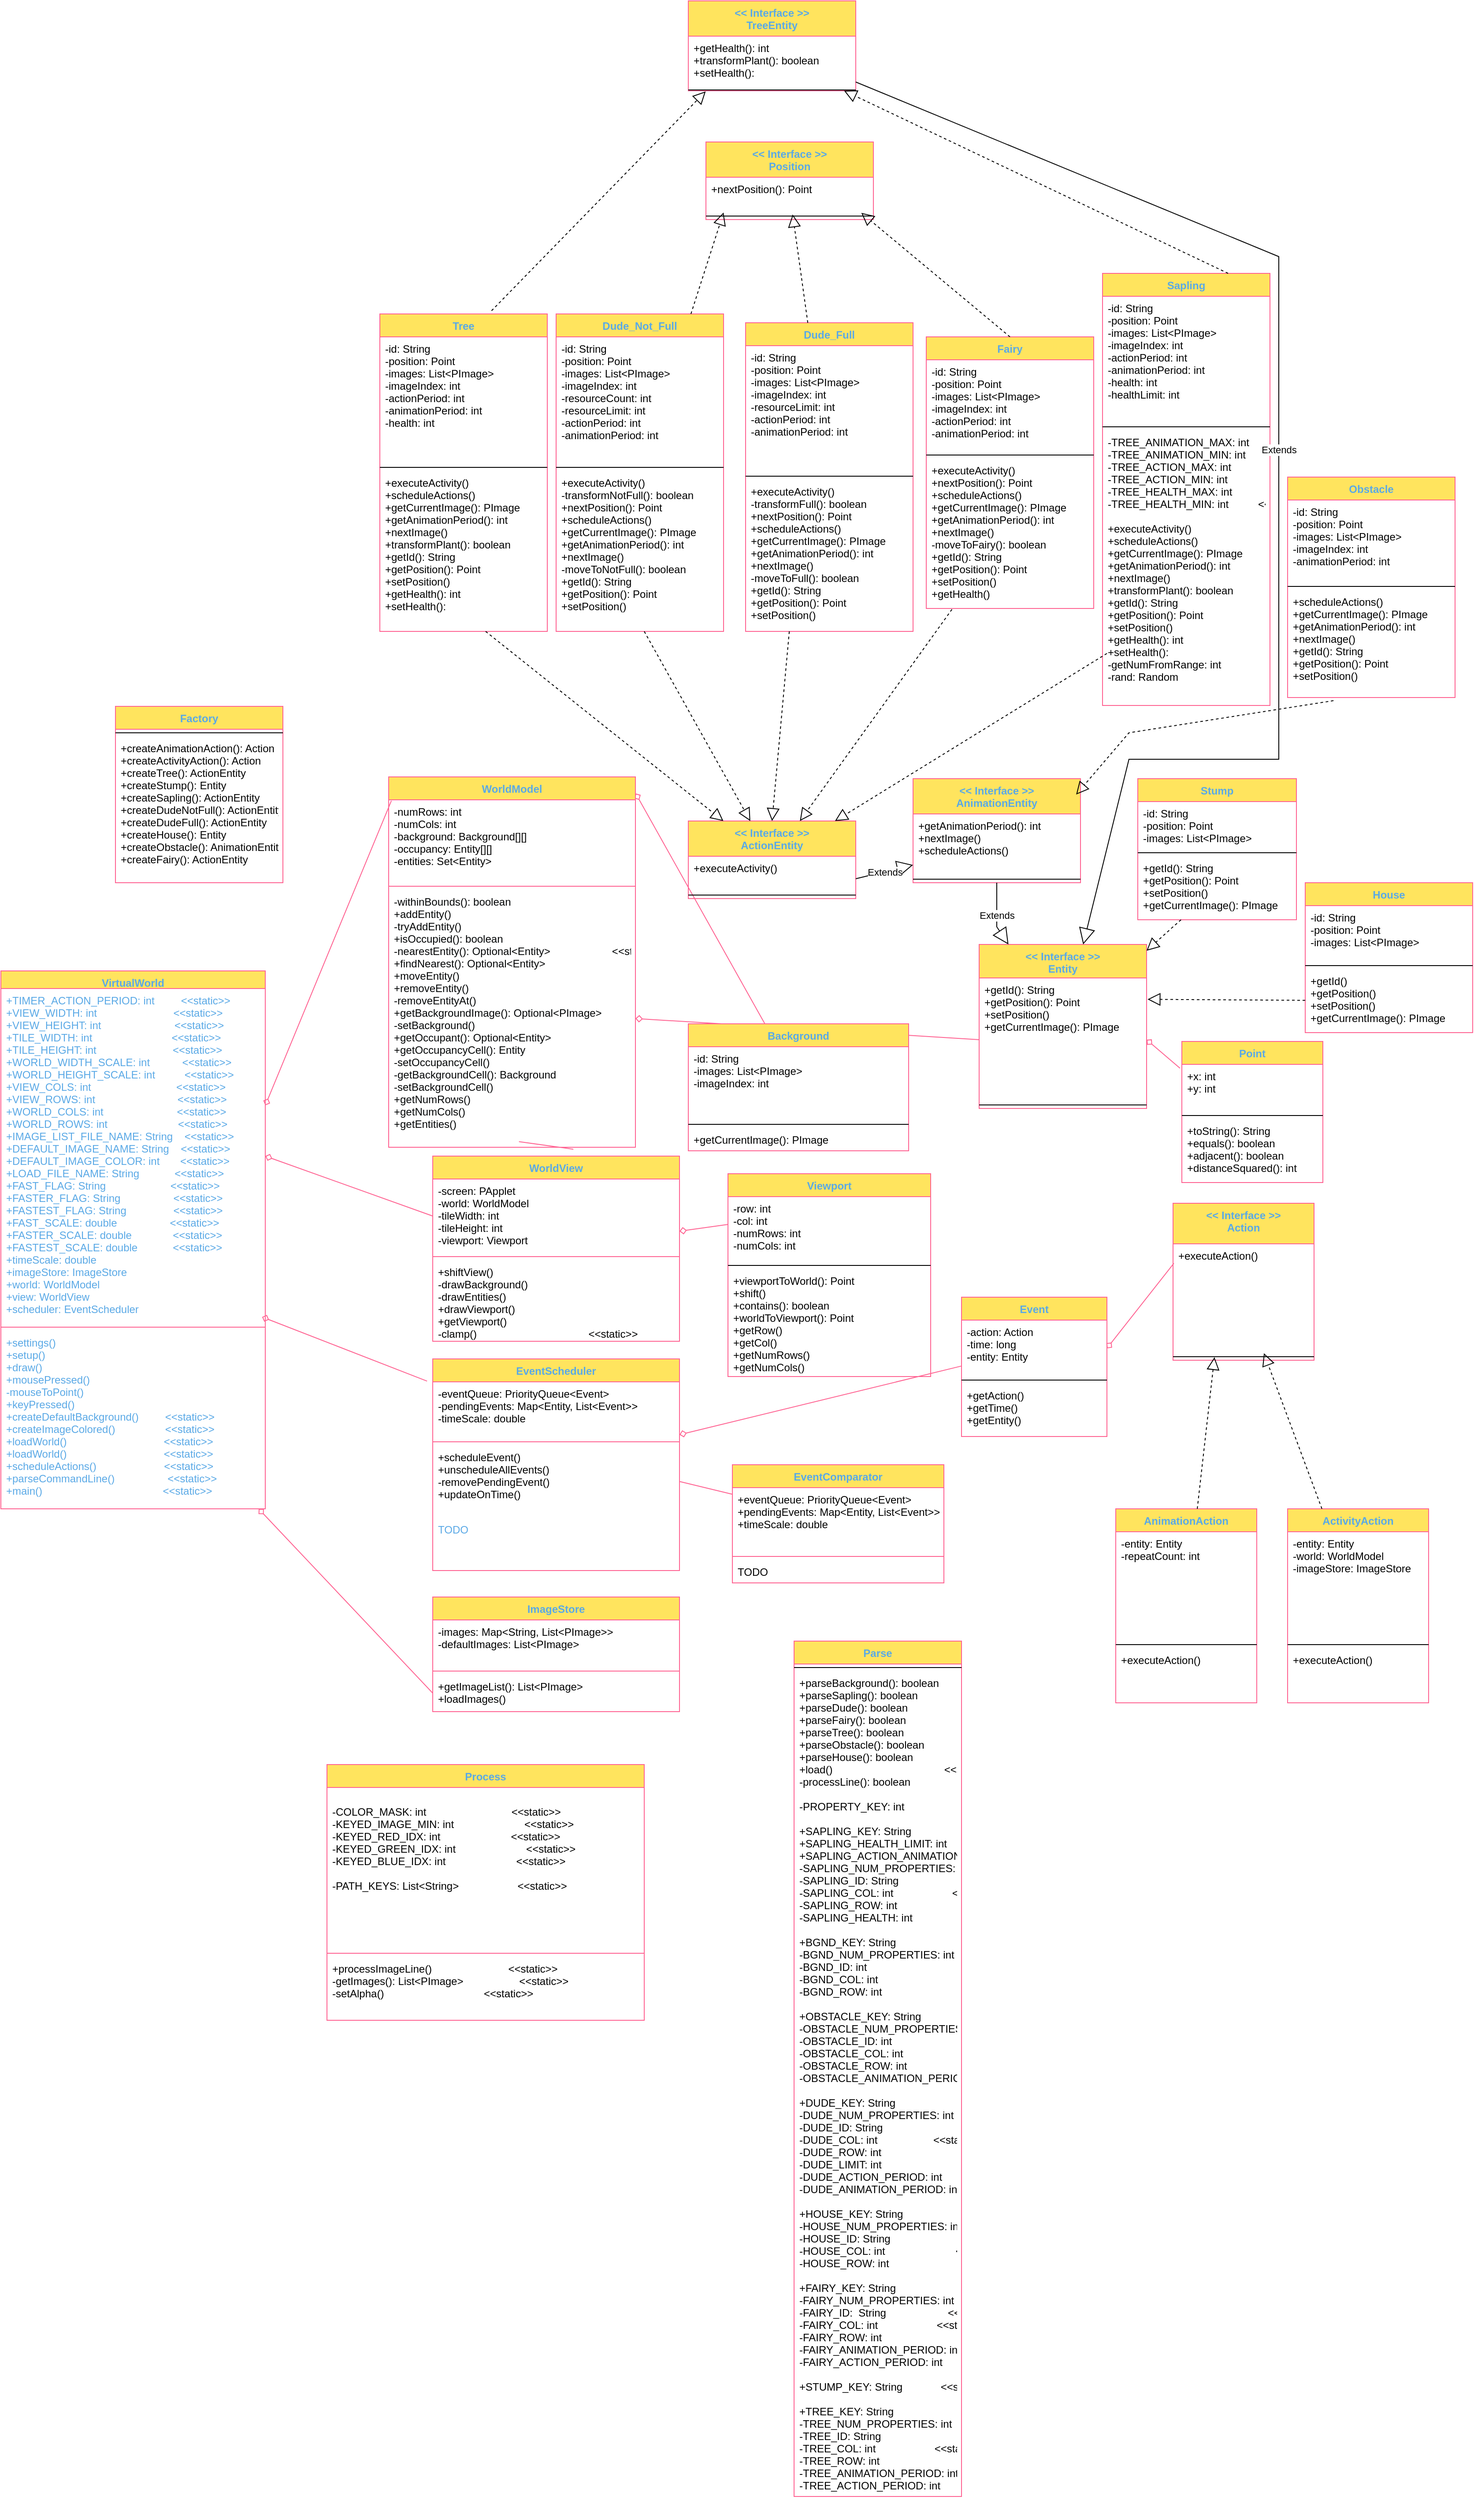 <mxfile version="17.5.0" type="device"><diagram id="Yo6Zvny2ZRX3JAPKxXua" name="Page 2"><mxGraphModel dx="1566" dy="1836" grid="1" gridSize="10" guides="1" tooltips="1" connect="1" arrows="1" fold="1" page="1" pageScale="1" pageWidth="850" pageHeight="1100" math="0" shadow="0"><root><mxCell id="0"/><mxCell id="1" parent="0"/><mxCell id="8I9pphBKhg92I5GMk5e_-31" value="" style="graphMlID=e0;endArrow=none;strokeColor=#FF6392;strokeWidth=1.0;startArrow=diamond;startFill=0;endFill=1;exitX=1;exitY=0.25;exitDx=0;exitDy=0;fontColor=#5AA9E6;entryX=0.011;entryY=0.011;entryDx=0;entryDy=0;entryPerimeter=0;" parent="1" source="8I9pphBKhg92I5GMk5e_-50" target="8I9pphBKhg92I5GMk5e_-55" edge="1"><mxGeometry relative="1" as="geometry"/></mxCell><mxCell id="8I9pphBKhg92I5GMk5e_-32" value="" style="graphMlID=e1;endArrow=none;strokeColor=#FF6392;strokeWidth=1.0;startArrow=diamond;startFill=0;endFill=1;exitX=1;exitY=0.5;exitDx=0;exitDy=0;fontColor=#5AA9E6;entryX=0;entryY=0.5;entryDx=0;entryDy=0;" parent="1" source="8I9pphBKhg92I5GMk5e_-51" target="8I9pphBKhg92I5GMk5e_-61" edge="1"><mxGeometry relative="1" as="geometry"/></mxCell><mxCell id="8I9pphBKhg92I5GMk5e_-33" value="" style="graphMlID=e2;endArrow=none;strokeColor=#FF6392;strokeWidth=1.0;startArrow=diamond;startFill=0;endFill=1;fontColor=#5AA9E6;entryX=0;entryY=0.25;entryDx=0;entryDy=0;" parent="1" source="8I9pphBKhg92I5GMk5e_-60" target="8I9pphBKhg92I5GMk5e_-89" edge="1"><mxGeometry relative="1" as="geometry"><mxPoint x="648" y="240" as="sourcePoint"/></mxGeometry></mxCell><mxCell id="8I9pphBKhg92I5GMk5e_-34" value="" style="graphMlID=e3;endArrow=none;strokeColor=#FF6392;strokeWidth=1.0;startArrow=diamond;startFill=0;endFill=1;exitX=0.988;exitY=-0.077;exitDx=0;exitDy=0;exitPerimeter=0;fontColor=#5AA9E6;entryX=-0.023;entryY=0.105;entryDx=0;entryDy=0;entryPerimeter=0;" parent="1" source="8I9pphBKhg92I5GMk5e_-53" target="8I9pphBKhg92I5GMk5e_-64" edge="1"><mxGeometry relative="1" as="geometry"><mxPoint x="840" y="580" as="targetPoint"/></mxGeometry></mxCell><mxCell id="8I9pphBKhg92I5GMk5e_-35" value="" style="graphMlID=e4;endArrow=none;strokeColor=#FF6392;strokeWidth=1.0;startArrow=diamond;startFill=0;endFill=1;exitX=0.975;exitY=1;exitDx=0;exitDy=0;exitPerimeter=0;fontColor=#5AA9E6;entryX=0;entryY=0.5;entryDx=0;entryDy=0;" parent="1" source="8I9pphBKhg92I5GMk5e_-53" target="8I9pphBKhg92I5GMk5e_-71" edge="1"><mxGeometry relative="1" as="geometry"/></mxCell><mxCell id="8I9pphBKhg92I5GMk5e_-36" value="" style="graphMlID=e5;endArrow=none;strokeColor=#FF6392;strokeWidth=1.0;startArrow=diamond;startFill=0;endFill=1;fontColor=#5AA9E6;exitX=1.001;exitY=-0.077;exitDx=0;exitDy=0;exitPerimeter=0;" parent="1" source="8I9pphBKhg92I5GMk5e_-55" target="8I9pphBKhg92I5GMk5e_-82" edge="1"><mxGeometry relative="1" as="geometry"/></mxCell><mxCell id="8I9pphBKhg92I5GMk5e_-37" value="" style="graphMlID=e6;endArrow=none;strokeColor=#FF6392;strokeWidth=1.0;startArrow=diamond;startFill=0;endFill=1;fontColor=#5AA9E6;" parent="1" source="8I9pphBKhg92I5GMk5e_-64" target="8I9pphBKhg92I5GMk5e_-97" edge="1"><mxGeometry relative="1" as="geometry"/></mxCell><mxCell id="8I9pphBKhg92I5GMk5e_-38" value="" style="graphMlID=e7;endArrow=none;strokeColor=#FF6392;strokeWidth=1.0;startArrow=none;startFill=1;endFill=1;fontColor=#5AA9E6;entryX=0;entryY=0.25;entryDx=0;entryDy=0;exitX=1;exitY=0.5;exitDx=0;exitDy=0;" parent="1" source="8I9pphBKhg92I5GMk5e_-67" target="8I9pphBKhg92I5GMk5e_-72" edge="1"><mxGeometry relative="1" as="geometry"/></mxCell><mxCell id="8I9pphBKhg92I5GMk5e_-39" value="" style="graphMlID=e8;endArrow=none;strokeColor=#FF6392;strokeWidth=1.0;startArrow=diamond;startFill=0;endFill=1;fontColor=#5AA9E6;exitX=1;exitY=0.5;exitDx=0;exitDy=0;entryX=0;entryY=0.5;entryDx=0;entryDy=0;" parent="1" source="8I9pphBKhg92I5GMk5e_-57" target="8I9pphBKhg92I5GMk5e_-86" edge="1"><mxGeometry relative="1" as="geometry"><mxPoint x="710" y="80" as="sourcePoint"/><Array as="points"/></mxGeometry></mxCell><mxCell id="8I9pphBKhg92I5GMk5e_-40" value="" style="graphMlID=e9;endArrow=none;strokeColor=#FF6392;strokeWidth=1.0;startArrow=diamond;startFill=0;endFill=1;fontColor=#5AA9E6;exitX=1;exitY=0.5;exitDx=0;exitDy=0;entryX=-0.013;entryY=0.08;entryDx=0;entryDy=0;entryPerimeter=0;" parent="1" source="8I9pphBKhg92I5GMk5e_-86" target="8I9pphBKhg92I5GMk5e_-105" edge="1"><mxGeometry relative="1" as="geometry"/></mxCell><mxCell id="8I9pphBKhg92I5GMk5e_-42" value="" style="graphMlID=e11;endArrow=none;strokeColor=#FF6392;strokeWidth=1.0;startArrow=diamond;startFill=0;endFill=1;fontColor=#5AA9E6;exitX=1;exitY=0.5;exitDx=0;exitDy=0;entryX=0.006;entryY=0.178;entryDx=0;entryDy=0;entryPerimeter=0;" parent="1" source="8I9pphBKhg92I5GMk5e_-97" target="8I9pphBKhg92I5GMk5e_-109" edge="1"><mxGeometry relative="1" as="geometry"/></mxCell><mxCell id="8I9pphBKhg92I5GMk5e_-44" value="" style="graphMlID=e13;endArrow=none;strokeColor=#FF6392;strokeWidth=1.0;startArrow=none;startFill=1;endFill=1;fontColor=#5AA9E6;entryX=0.528;entryY=0.978;entryDx=0;entryDy=0;entryPerimeter=0;exitX=0.57;exitY=-0.037;exitDx=0;exitDy=0;exitPerimeter=0;" parent="1" source="8I9pphBKhg92I5GMk5e_-60" target="8I9pphBKhg92I5GMk5e_-57" edge="1"><mxGeometry relative="1" as="geometry"/></mxCell><mxCell id="8I9pphBKhg92I5GMk5e_-45" value="" style="graphMlID=e14;endArrow=none;strokeColor=#FF6392;strokeWidth=1.0;startArrow=none;startFill=1;endFill=1;fontColor=#5AA9E6;exitX=0.5;exitY=0;exitDx=0;exitDy=0;" parent="1" source="8I9pphBKhg92I5GMk5e_-96" edge="1"><mxGeometry relative="1" as="geometry"><mxPoint x="1191.342" y="532.04" as="targetPoint"/></mxGeometry></mxCell><mxCell id="8I9pphBKhg92I5GMk5e_-50" value="VirtualWorld" style="swimlane;fontStyle=1;align=center;verticalAlign=top;childLayout=stackLayout;horizontal=1;startSize=20;horizontalStack=0;resizeParent=1;resizeParentMax=0;resizeLast=0;collapsible=1;marginBottom=0;hachureGap=4;pointerEvents=0;fillColor=#FFE45E;strokeColor=#FF6392;fontColor=#5AA9E6;" parent="1" vertex="1"><mxGeometry x="20" y="150" width="300" height="610" as="geometry"/></mxCell><mxCell id="8I9pphBKhg92I5GMk5e_-51" value="+TIMER_ACTION_PERIOD: int         &lt;&lt;static&gt;&gt;&#10;+VIEW_WIDTH: int                          &lt;&lt;static&gt;&gt;&#10;+VIEW_HEIGHT: int                         &lt;&lt;static&gt;&gt;&#10;+TILE_WIDTH: int                           &lt;&lt;static&gt;&gt;&#10;+TILE_HEIGHT: int                          &lt;&lt;static&gt;&gt;&#10;+WORLD_WIDTH_SCALE: int           &lt;&lt;static&gt;&gt;&#10;+WORLD_HEIGHT_SCALE: int          &lt;&lt;static&gt;&gt;&#10;+VIEW_COLS: int                             &lt;&lt;static&gt;&gt;&#10;+VIEW_ROWS: int                            &lt;&lt;static&gt;&gt;&#10;+WORLD_COLS: int                         &lt;&lt;static&gt;&gt;&#10;+WORLD_ROWS: int                        &lt;&lt;static&gt;&gt;&#10;+IMAGE_LIST_FILE_NAME: String    &lt;&lt;static&gt;&gt;&#10;+DEFAULT_IMAGE_NAME: String    &lt;&lt;static&gt;&gt;&#10;+DEFAULT_IMAGE_COLOR: int       &lt;&lt;static&gt;&gt;&#10;+LOAD_FILE_NAME: String            &lt;&lt;static&gt;&gt;&#10;+FAST_FLAG: String                      &lt;&lt;static&gt;&gt;&#10;+FASTER_FLAG: String                  &lt;&lt;static&gt;&gt;&#10;+FASTEST_FLAG: String                &lt;&lt;static&gt;&gt;&#10;+FAST_SCALE: double                  &lt;&lt;static&gt;&gt;&#10;+FASTER_SCALE: double              &lt;&lt;static&gt;&gt;&#10;+FASTEST_SCALE: double            &lt;&lt;static&gt;&gt;&#10;+timeScale: double&#10;+imageStore: ImageStore&#10;+world: WorldModel&#10;+view: WorldView&#10;+scheduler: EventScheduler" style="text;strokeColor=none;fillColor=none;align=left;verticalAlign=top;spacingLeft=4;spacingRight=4;overflow=hidden;rotatable=0;points=[[0,0.5],[1,0.5]];portConstraint=eastwest;fontColor=#5AA9E6;" parent="8I9pphBKhg92I5GMk5e_-50" vertex="1"><mxGeometry y="20" width="300" height="380" as="geometry"/></mxCell><mxCell id="8I9pphBKhg92I5GMk5e_-52" value="" style="line;strokeWidth=1;fillColor=none;align=left;verticalAlign=middle;spacingTop=-1;spacingLeft=3;spacingRight=3;rotatable=0;labelPosition=right;points=[];portConstraint=eastwest;strokeColor=#FF6392;fontColor=#5AA9E6;" parent="8I9pphBKhg92I5GMk5e_-50" vertex="1"><mxGeometry y="400" width="300" height="8" as="geometry"/></mxCell><mxCell id="8I9pphBKhg92I5GMk5e_-53" value="+settings()&#10;+setup()&#10;+draw()&#10;+mousePressed()&#10;-mouseToPoint()&#10;+keyPressed()&#10;+createDefaultBackground()         &lt;&lt;static&gt;&gt;&#10;+createImageColored()                 &lt;&lt;static&gt;&gt;&#10;+loadWorld()                                 &lt;&lt;static&gt;&gt;&#10;+loadWorld()                                 &lt;&lt;static&gt;&gt;&#10;+scheduleActions()                       &lt;&lt;static&gt;&gt;&#10;+parseCommandLine()                  &lt;&lt;static&gt;&gt;&#10;+main()                                         &lt;&lt;static&gt;&gt;" style="text;strokeColor=none;fillColor=none;align=left;verticalAlign=top;spacingLeft=4;spacingRight=4;overflow=hidden;rotatable=0;points=[[0,0.5],[1,0.5]];portConstraint=eastwest;fontColor=#5AA9E6;" parent="8I9pphBKhg92I5GMk5e_-50" vertex="1"><mxGeometry y="408" width="300" height="202" as="geometry"/></mxCell><mxCell id="8I9pphBKhg92I5GMk5e_-54" value="WorldModel" style="swimlane;fontStyle=1;align=center;verticalAlign=top;childLayout=stackLayout;horizontal=1;startSize=26;horizontalStack=0;resizeParent=1;resizeParentMax=0;resizeLast=0;collapsible=1;marginBottom=0;hachureGap=4;pointerEvents=0;sketch=0;fontColor=#5AA9E6;strokeColor=#FF6392;fillColor=#FFE45E;" parent="1" vertex="1"><mxGeometry x="460" y="-70" width="280" height="420" as="geometry"/></mxCell><mxCell id="8I9pphBKhg92I5GMk5e_-55" value="-numRows: int&#10;-numCols: int&#10;-background: Background[][]&#10;-occupancy: Entity[][]&#10;-entities: Set&lt;Entity&gt;" style="text;strokeColor=none;fillColor=none;align=left;verticalAlign=top;spacingLeft=4;spacingRight=4;overflow=hidden;rotatable=0;points=[[0,0.5],[1,0.5]];portConstraint=eastwest;fontColor=#000000;" parent="8I9pphBKhg92I5GMk5e_-54" vertex="1"><mxGeometry y="26" width="280" height="94" as="geometry"/></mxCell><mxCell id="8I9pphBKhg92I5GMk5e_-56" value="" style="line;strokeWidth=1;fillColor=none;align=left;verticalAlign=middle;spacingTop=-1;spacingLeft=3;spacingRight=3;rotatable=0;labelPosition=right;points=[];portConstraint=eastwest;strokeColor=#FF6392;fontColor=#5AA9E6;" parent="8I9pphBKhg92I5GMk5e_-54" vertex="1"><mxGeometry y="120" width="280" height="8" as="geometry"/></mxCell><mxCell id="8I9pphBKhg92I5GMk5e_-57" value="-withinBounds(): boolean    &#10;+addEntity()     &#10;-tryAddEntity()                             &#10;+isOccupied(): boolean     &#10;-nearestEntity(): Optional&lt;Entity&gt;                     &lt;&lt;static&gt;&gt;&#10;+findNearest(): Optional&lt;Entity&gt;             &#10;+moveEntity()                                &#10;+removeEntity()                              &#10;-removeEntityAt()  &#10;+getBackgroundImage(): Optional&lt;PImage&gt;     &#10;-setBackground()                             &#10;+getOccupant(): Optional&lt;Entity&gt;             &#10;+getOccupancyCell(): Entity                 &#10;-setOccupancyCell()                          &#10;-getBackgroundCell(): Background             &#10;-setBackgroundCell()    &#10;+getNumRows()&#10;+getNumCols()&#10;+getEntities()     &#10; &#10;                                                                                                     &#10;           " style="text;strokeColor=none;fillColor=none;align=left;verticalAlign=top;spacingLeft=4;spacingRight=4;overflow=hidden;rotatable=0;points=[[0,0.5],[1,0.5]];portConstraint=eastwest;fontColor=#020405;" parent="8I9pphBKhg92I5GMk5e_-54" vertex="1"><mxGeometry y="128" width="280" height="292" as="geometry"/></mxCell><mxCell id="8I9pphBKhg92I5GMk5e_-60" value="WorldView" style="swimlane;fontStyle=1;align=center;verticalAlign=top;childLayout=stackLayout;horizontal=1;startSize=26;horizontalStack=0;resizeParent=1;resizeParentMax=0;resizeLast=0;collapsible=1;marginBottom=0;hachureGap=4;pointerEvents=0;sketch=0;fontColor=#5AA9E6;strokeColor=#FF6392;fillColor=#FFE45E;" parent="1" vertex="1"><mxGeometry x="510" y="360.0" width="280" height="210" as="geometry"/></mxCell><mxCell id="8I9pphBKhg92I5GMk5e_-61" value="-screen: PApplet&#10;-world: WorldModel&#10;-tileWidth: int&#10;-tileHeight: int&#10;-viewport: Viewport" style="text;strokeColor=none;fillColor=none;align=left;verticalAlign=top;spacingLeft=4;spacingRight=4;overflow=hidden;rotatable=0;points=[[0,0.5],[1,0.5]];portConstraint=eastwest;fontColor=#000000;" parent="8I9pphBKhg92I5GMk5e_-60" vertex="1"><mxGeometry y="26" width="280" height="84" as="geometry"/></mxCell><mxCell id="8I9pphBKhg92I5GMk5e_-62" value="" style="line;strokeWidth=1;fillColor=none;align=left;verticalAlign=middle;spacingTop=-1;spacingLeft=3;spacingRight=3;rotatable=0;labelPosition=right;points=[];portConstraint=eastwest;strokeColor=#FF6392;fontColor=#5AA9E6;" parent="8I9pphBKhg92I5GMk5e_-60" vertex="1"><mxGeometry y="110" width="280" height="8" as="geometry"/></mxCell><mxCell id="8I9pphBKhg92I5GMk5e_-63" value="+shiftView()   &#10;-drawBackground()                           &#10;-drawEntities()                              &#10;+drawViewport()  &#10;+getViewport()        &#10;-clamp()                                      &lt;&lt;static&gt;&gt;&#10;                  &#10;                              " style="text;strokeColor=none;fillColor=none;align=left;verticalAlign=top;spacingLeft=4;spacingRight=4;overflow=hidden;rotatable=0;points=[[0,0.5],[1,0.5]];portConstraint=eastwest;fontColor=#000000;" parent="8I9pphBKhg92I5GMk5e_-60" vertex="1"><mxGeometry y="118" width="280" height="92" as="geometry"/></mxCell><mxCell id="8I9pphBKhg92I5GMk5e_-64" value="EventScheduler" style="swimlane;fontStyle=1;align=center;verticalAlign=top;childLayout=stackLayout;horizontal=1;startSize=26;horizontalStack=0;resizeParent=1;resizeParentMax=0;resizeLast=0;collapsible=1;marginBottom=0;hachureGap=4;pointerEvents=0;sketch=0;fontColor=#5AA9E6;strokeColor=#FF6392;fillColor=#FFE45E;" parent="1" vertex="1"><mxGeometry x="510" y="590" width="280" height="240" as="geometry"/></mxCell><mxCell id="8I9pphBKhg92I5GMk5e_-65" value="-eventQueue: PriorityQueue&lt;Event&gt;&#10;-pendingEvents: Map&lt;Entity, List&lt;Event&gt;&gt;&#10;-timeScale: double" style="text;strokeColor=none;fillColor=none;align=left;verticalAlign=top;spacingLeft=4;spacingRight=4;overflow=hidden;rotatable=0;points=[[0,0.5],[1,0.5]];portConstraint=eastwest;fontColor=#000000;" parent="8I9pphBKhg92I5GMk5e_-64" vertex="1"><mxGeometry y="26" width="280" height="64" as="geometry"/></mxCell><mxCell id="8I9pphBKhg92I5GMk5e_-66" value="" style="line;strokeWidth=1;fillColor=none;align=left;verticalAlign=middle;spacingTop=-1;spacingLeft=3;spacingRight=3;rotatable=0;labelPosition=right;points=[];portConstraint=eastwest;strokeColor=#FF6392;fontColor=#5AA9E6;" parent="8I9pphBKhg92I5GMk5e_-64" vertex="1"><mxGeometry y="90" width="280" height="8" as="geometry"/></mxCell><mxCell id="8I9pphBKhg92I5GMk5e_-67" value="+scheduleEvent()                                  &#10;+unscheduleAllEvents()    &#10;-removePendingEvent()                        &#10;+updateOnTime()                                                 " style="text;strokeColor=none;fillColor=none;align=left;verticalAlign=top;spacingLeft=4;spacingRight=4;overflow=hidden;rotatable=0;points=[[0,0.5],[1,0.5]];portConstraint=eastwest;fontColor=#000000;" parent="8I9pphBKhg92I5GMk5e_-64" vertex="1"><mxGeometry y="98" width="280" height="82" as="geometry"/></mxCell><mxCell id="8I9pphBKhg92I5GMk5e_-76" value="TODO" style="text;strokeColor=none;fillColor=none;align=left;verticalAlign=top;spacingLeft=4;spacingRight=4;overflow=hidden;rotatable=0;points=[[0,0.5],[1,0.5]];portConstraint=eastwest;fontColor=#5AA9E6;" parent="8I9pphBKhg92I5GMk5e_-64" vertex="1"><mxGeometry y="180" width="280" height="60" as="geometry"/></mxCell><mxCell id="8I9pphBKhg92I5GMk5e_-68" value="ImageStore" style="swimlane;fontStyle=1;align=center;verticalAlign=top;childLayout=stackLayout;horizontal=1;startSize=26;horizontalStack=0;resizeParent=1;resizeParentMax=0;resizeLast=0;collapsible=1;marginBottom=0;hachureGap=4;pointerEvents=0;sketch=0;fontColor=#5AA9E6;strokeColor=#FF6392;fillColor=#FFE45E;" parent="1" vertex="1"><mxGeometry x="510" y="860" width="280" height="130" as="geometry"/></mxCell><mxCell id="8I9pphBKhg92I5GMk5e_-69" value="-images: Map&lt;String, List&lt;PImage&gt;&gt;&#10;-defaultImages: List&lt;PImage&gt;" style="text;strokeColor=none;fillColor=none;align=left;verticalAlign=top;spacingLeft=4;spacingRight=4;overflow=hidden;rotatable=0;points=[[0,0.5],[1,0.5]];portConstraint=eastwest;fontColor=#000000;" parent="8I9pphBKhg92I5GMk5e_-68" vertex="1"><mxGeometry y="26" width="280" height="54" as="geometry"/></mxCell><mxCell id="8I9pphBKhg92I5GMk5e_-70" value="" style="line;strokeWidth=1;fillColor=none;align=left;verticalAlign=middle;spacingTop=-1;spacingLeft=3;spacingRight=3;rotatable=0;labelPosition=right;points=[];portConstraint=eastwest;strokeColor=#FF6392;fontColor=#5AA9E6;" parent="8I9pphBKhg92I5GMk5e_-68" vertex="1"><mxGeometry y="80" width="280" height="8" as="geometry"/></mxCell><mxCell id="8I9pphBKhg92I5GMk5e_-71" value="+getImageList(): List&lt;PImage&gt;               &#10;+loadImages()                                " style="text;strokeColor=none;fillColor=none;align=left;verticalAlign=top;spacingLeft=4;spacingRight=4;overflow=hidden;rotatable=0;points=[[0,0.5],[1,0.5]];portConstraint=eastwest;fontColor=#000000;" parent="8I9pphBKhg92I5GMk5e_-68" vertex="1"><mxGeometry y="88" width="280" height="42" as="geometry"/></mxCell><mxCell id="8I9pphBKhg92I5GMk5e_-72" value="EventComparator" style="swimlane;fontStyle=1;align=center;verticalAlign=top;childLayout=stackLayout;horizontal=1;startSize=26;horizontalStack=0;resizeParent=1;resizeParentMax=0;resizeLast=0;collapsible=1;marginBottom=0;hachureGap=4;pointerEvents=0;sketch=0;fontColor=#5AA9E6;strokeColor=#FF6392;fillColor=#FFE45E;" parent="1" vertex="1"><mxGeometry x="850" y="710" width="240" height="134" as="geometry"/></mxCell><mxCell id="8I9pphBKhg92I5GMk5e_-73" value="+eventQueue: PriorityQueue&lt;Event&gt;&#10;+pendingEvents: Map&lt;Entity, List&lt;Event&gt;&gt;&#10;+timeScale: double" style="text;strokeColor=none;fillColor=none;align=left;verticalAlign=top;spacingLeft=4;spacingRight=4;overflow=hidden;rotatable=0;points=[[0,0.5],[1,0.5]];portConstraint=eastwest;fontColor=#000000;" parent="8I9pphBKhg92I5GMk5e_-72" vertex="1"><mxGeometry y="26" width="240" height="74" as="geometry"/></mxCell><mxCell id="8I9pphBKhg92I5GMk5e_-74" value="" style="line;strokeWidth=1;fillColor=none;align=left;verticalAlign=middle;spacingTop=-1;spacingLeft=3;spacingRight=3;rotatable=0;labelPosition=right;points=[];portConstraint=eastwest;strokeColor=#FF6392;fontColor=#5AA9E6;" parent="8I9pphBKhg92I5GMk5e_-72" vertex="1"><mxGeometry y="100" width="240" height="8" as="geometry"/></mxCell><mxCell id="8I9pphBKhg92I5GMk5e_-75" value="TODO" style="text;strokeColor=none;fillColor=none;align=left;verticalAlign=top;spacingLeft=4;spacingRight=4;overflow=hidden;rotatable=0;points=[[0,0.5],[1,0.5]];portConstraint=eastwest;fontColor=#000000;" parent="8I9pphBKhg92I5GMk5e_-72" vertex="1"><mxGeometry y="108" width="240" height="26" as="geometry"/></mxCell><mxCell id="8I9pphBKhg92I5GMk5e_-77" value="Process" style="swimlane;fontStyle=1;align=center;verticalAlign=top;childLayout=stackLayout;horizontal=1;startSize=26;horizontalStack=0;resizeParent=1;resizeParentMax=0;resizeLast=0;collapsible=1;marginBottom=0;hachureGap=4;pointerEvents=0;sketch=0;fontColor=#5AA9E6;strokeColor=#FF6392;fillColor=#FFE45E;" parent="1" vertex="1"><mxGeometry x="390" y="1050" width="360" height="290" as="geometry"/></mxCell><mxCell id="8I9pphBKhg92I5GMk5e_-78" value="&#10;-COLOR_MASK: int                             &lt;&lt;static&gt;&gt;&#10;-KEYED_IMAGE_MIN: int                        &lt;&lt;static&gt;&gt;&#10;-KEYED_RED_IDX: int                        &lt;&lt;static&gt;&gt;&#10;-KEYED_GREEN_IDX: int                        &lt;&lt;static&gt;&gt;&#10;-KEYED_BLUE_IDX: int                        &lt;&lt;static&gt;&gt;&#10;&#10;-PATH_KEYS: List&lt;String&gt;                    &lt;&lt;static&gt;&gt;&#10;&#10;&#10;&#10;" style="text;strokeColor=none;fillColor=none;align=left;verticalAlign=top;spacingLeft=4;spacingRight=4;overflow=hidden;rotatable=0;points=[[0,0.5],[1,0.5]];portConstraint=eastwest;fontColor=#000000;" parent="8I9pphBKhg92I5GMk5e_-77" vertex="1"><mxGeometry y="26" width="360" height="184" as="geometry"/></mxCell><mxCell id="8I9pphBKhg92I5GMk5e_-79" value="" style="line;strokeWidth=1;fillColor=none;align=left;verticalAlign=middle;spacingTop=-1;spacingLeft=3;spacingRight=3;rotatable=0;labelPosition=right;points=[];portConstraint=eastwest;strokeColor=#FF6392;fontColor=#5AA9E6;" parent="8I9pphBKhg92I5GMk5e_-77" vertex="1"><mxGeometry y="210" width="360" height="8" as="geometry"/></mxCell><mxCell id="8I9pphBKhg92I5GMk5e_-80" value="+processImageLine()                          &lt;&lt;static&gt;&gt;&#10;-getImages(): List&lt;PImage&gt;                   &lt;&lt;static&gt;&gt;&#10;-setAlpha()                                  &lt;&lt;static&gt;&gt;&#10;&#10;&#10;&#10;" style="text;strokeColor=none;fillColor=none;align=left;verticalAlign=top;spacingLeft=4;spacingRight=4;overflow=hidden;rotatable=0;points=[[0,0.5],[1,0.5]];portConstraint=eastwest;fontColor=#000000;" parent="8I9pphBKhg92I5GMk5e_-77" vertex="1"><mxGeometry y="218" width="360" height="72" as="geometry"/></mxCell><mxCell id="8I9pphBKhg92I5GMk5e_-81" value="Background" style="swimlane;fontStyle=1;align=center;verticalAlign=top;childLayout=stackLayout;horizontal=1;startSize=26;horizontalStack=0;resizeParent=1;resizeParentMax=0;resizeLast=0;collapsible=1;marginBottom=0;hachureGap=4;pointerEvents=0;sketch=0;fontColor=#5AA9E6;strokeColor=#FF6392;fillColor=#FFE45E;" parent="1" vertex="1"><mxGeometry x="800" y="210" width="250" height="144" as="geometry"/></mxCell><mxCell id="8I9pphBKhg92I5GMk5e_-82" value="-id: String&#10;-images: List&lt;PImage&gt;&#10;-imageIndex: int" style="text;strokeColor=none;fillColor=none;align=left;verticalAlign=top;spacingLeft=4;spacingRight=4;overflow=hidden;rotatable=0;points=[[0,0.5],[1,0.5]];portConstraint=eastwest;" parent="8I9pphBKhg92I5GMk5e_-81" vertex="1"><mxGeometry y="26" width="250" height="84" as="geometry"/></mxCell><mxCell id="8I9pphBKhg92I5GMk5e_-83" value="" style="line;strokeWidth=1;fillColor=none;align=left;verticalAlign=middle;spacingTop=-1;spacingLeft=3;spacingRight=3;rotatable=0;labelPosition=right;points=[];portConstraint=eastwest;" parent="8I9pphBKhg92I5GMk5e_-81" vertex="1"><mxGeometry y="110" width="250" height="8" as="geometry"/></mxCell><mxCell id="8I9pphBKhg92I5GMk5e_-84" value="+getCurrentImage(): PImage" style="text;strokeColor=none;fillColor=none;align=left;verticalAlign=top;spacingLeft=4;spacingRight=4;overflow=hidden;rotatable=0;points=[[0,0.5],[1,0.5]];portConstraint=eastwest;" parent="8I9pphBKhg92I5GMk5e_-81" vertex="1"><mxGeometry y="118" width="250" height="26" as="geometry"/></mxCell><mxCell id="8I9pphBKhg92I5GMk5e_-85" value="&lt;&lt; Interface &gt;&gt;&#10;Entity" style="swimlane;fontStyle=1;align=center;verticalAlign=top;childLayout=stackLayout;horizontal=1;startSize=38;horizontalStack=0;resizeParent=1;resizeParentMax=0;resizeLast=0;collapsible=1;marginBottom=0;hachureGap=4;pointerEvents=0;sketch=0;fontColor=#5AA9E6;strokeColor=#FF6392;fillColor=#FFE45E;" parent="1" vertex="1"><mxGeometry x="1130" y="120" width="190" height="186" as="geometry"/></mxCell><mxCell id="8I9pphBKhg92I5GMk5e_-86" value="+getId(): String&#10;+getPosition(): Point&#10;+setPosition()&#10;+getCurrentImage(): PImage" style="text;strokeColor=none;fillColor=none;align=left;verticalAlign=top;spacingLeft=4;spacingRight=4;overflow=hidden;rotatable=0;points=[[0,0.5],[1,0.5]];portConstraint=eastwest;" parent="8I9pphBKhg92I5GMk5e_-85" vertex="1"><mxGeometry y="38" width="190" height="140" as="geometry"/></mxCell><mxCell id="8I9pphBKhg92I5GMk5e_-87" value="" style="line;strokeWidth=1;fillColor=none;align=left;verticalAlign=middle;spacingTop=-1;spacingLeft=3;spacingRight=3;rotatable=0;labelPosition=right;points=[];portConstraint=eastwest;" parent="8I9pphBKhg92I5GMk5e_-85" vertex="1"><mxGeometry y="178" width="190" height="8" as="geometry"/></mxCell><mxCell id="8I9pphBKhg92I5GMk5e_-89" value="Viewport" style="swimlane;fontStyle=1;align=center;verticalAlign=top;childLayout=stackLayout;horizontal=1;startSize=26;horizontalStack=0;resizeParent=1;resizeParentMax=0;resizeLast=0;collapsible=1;marginBottom=0;hachureGap=4;pointerEvents=0;sketch=0;fontColor=#5AA9E6;strokeColor=#FF6392;fillColor=#FFE45E;" parent="1" vertex="1"><mxGeometry x="845" y="380" width="230" height="230" as="geometry"/></mxCell><mxCell id="8I9pphBKhg92I5GMk5e_-90" value="-row: int&#10;-col: int&#10;-numRows: int&#10;-numCols: int" style="text;strokeColor=none;fillColor=none;align=left;verticalAlign=top;spacingLeft=4;spacingRight=4;overflow=hidden;rotatable=0;points=[[0,0.5],[1,0.5]];portConstraint=eastwest;" parent="8I9pphBKhg92I5GMk5e_-89" vertex="1"><mxGeometry y="26" width="230" height="74" as="geometry"/></mxCell><mxCell id="8I9pphBKhg92I5GMk5e_-91" value="" style="line;strokeWidth=1;fillColor=none;align=left;verticalAlign=middle;spacingTop=-1;spacingLeft=3;spacingRight=3;rotatable=0;labelPosition=right;points=[];portConstraint=eastwest;" parent="8I9pphBKhg92I5GMk5e_-89" vertex="1"><mxGeometry y="100" width="230" height="8" as="geometry"/></mxCell><mxCell id="8I9pphBKhg92I5GMk5e_-92" value="+viewportToWorld(): Point   &#10;+shift()  &#10;+contains(): boolean       &#10;+worldToViewport(): Point &#10;+getRow()&#10;+getCol()&#10;+getNumRows()&#10;+getNumCols()&#10;                                                                                       " style="text;strokeColor=none;fillColor=none;align=left;verticalAlign=top;spacingLeft=4;spacingRight=4;overflow=hidden;rotatable=0;points=[[0,0.5],[1,0.5]];portConstraint=eastwest;" parent="8I9pphBKhg92I5GMk5e_-89" vertex="1"><mxGeometry y="108" width="230" height="122" as="geometry"/></mxCell><mxCell id="8I9pphBKhg92I5GMk5e_-96" value="Event" style="swimlane;fontStyle=1;align=center;verticalAlign=top;childLayout=stackLayout;horizontal=1;startSize=26;horizontalStack=0;resizeParent=1;resizeParentMax=0;resizeLast=0;collapsible=1;marginBottom=0;hachureGap=4;pointerEvents=0;sketch=0;fontColor=#5AA9E6;strokeColor=#FF6392;fillColor=#FFE45E;" parent="1" vertex="1"><mxGeometry x="1110" y="520" width="165" height="158" as="geometry"/></mxCell><mxCell id="8I9pphBKhg92I5GMk5e_-97" value="-action: Action&#10;-time: long&#10;-entity: Entity" style="text;strokeColor=none;fillColor=none;align=left;verticalAlign=top;spacingLeft=4;spacingRight=4;overflow=hidden;rotatable=0;points=[[0,0.5],[1,0.5]];portConstraint=eastwest;" parent="8I9pphBKhg92I5GMk5e_-96" vertex="1"><mxGeometry y="26" width="165" height="64" as="geometry"/></mxCell><mxCell id="8I9pphBKhg92I5GMk5e_-98" value="" style="line;strokeWidth=1;fillColor=none;align=left;verticalAlign=middle;spacingTop=-1;spacingLeft=3;spacingRight=3;rotatable=0;labelPosition=right;points=[];portConstraint=eastwest;" parent="8I9pphBKhg92I5GMk5e_-96" vertex="1"><mxGeometry y="90" width="165" height="8" as="geometry"/></mxCell><mxCell id="8I9pphBKhg92I5GMk5e_-99" value="+getAction()&#10;+getTime()&#10;+getEntity()" style="text;strokeColor=none;fillColor=none;align=left;verticalAlign=top;spacingLeft=4;spacingRight=4;overflow=hidden;rotatable=0;points=[[0,0.5],[1,0.5]];portConstraint=eastwest;" parent="8I9pphBKhg92I5GMk5e_-96" vertex="1"><mxGeometry y="98" width="165" height="60" as="geometry"/></mxCell><mxCell id="8I9pphBKhg92I5GMk5e_-104" value="Point" style="swimlane;fontStyle=1;align=center;verticalAlign=top;childLayout=stackLayout;horizontal=1;startSize=26;horizontalStack=0;resizeParent=1;resizeParentMax=0;resizeLast=0;collapsible=1;marginBottom=0;hachureGap=4;pointerEvents=0;sketch=0;fontColor=#5AA9E6;strokeColor=#FF6392;fillColor=#FFE45E;" parent="1" vertex="1"><mxGeometry x="1360" y="230" width="160" height="160" as="geometry"/></mxCell><mxCell id="8I9pphBKhg92I5GMk5e_-105" value="+x: int&#10;+y: int" style="text;strokeColor=none;fillColor=none;align=left;verticalAlign=top;spacingLeft=4;spacingRight=4;overflow=hidden;rotatable=0;points=[[0,0.5],[1,0.5]];portConstraint=eastwest;" parent="8I9pphBKhg92I5GMk5e_-104" vertex="1"><mxGeometry y="26" width="160" height="54" as="geometry"/></mxCell><mxCell id="8I9pphBKhg92I5GMk5e_-106" value="" style="line;strokeWidth=1;fillColor=none;align=left;verticalAlign=middle;spacingTop=-1;spacingLeft=3;spacingRight=3;rotatable=0;labelPosition=right;points=[];portConstraint=eastwest;" parent="8I9pphBKhg92I5GMk5e_-104" vertex="1"><mxGeometry y="80" width="160" height="8" as="geometry"/></mxCell><mxCell id="8I9pphBKhg92I5GMk5e_-107" value="+toString(): String&#10;+equals(): boolean&#10;+adjacent(): boolean&#10;+distanceSquared(): int                                                  " style="text;strokeColor=none;fillColor=none;align=left;verticalAlign=top;spacingLeft=4;spacingRight=4;overflow=hidden;rotatable=0;points=[[0,0.5],[1,0.5]];portConstraint=eastwest;" parent="8I9pphBKhg92I5GMk5e_-104" vertex="1"><mxGeometry y="88" width="160" height="72" as="geometry"/></mxCell><mxCell id="8I9pphBKhg92I5GMk5e_-108" value="&lt;&lt; Interface &gt;&gt;&#10;Action" style="swimlane;fontStyle=1;align=center;verticalAlign=top;childLayout=stackLayout;horizontal=1;startSize=46;horizontalStack=0;resizeParent=1;resizeParentMax=0;resizeLast=0;collapsible=1;marginBottom=0;hachureGap=4;pointerEvents=0;sketch=0;fontColor=#5AA9E6;strokeColor=#FF6392;fillColor=#FFE45E;" parent="1" vertex="1"><mxGeometry x="1350" y="413.54" width="160" height="178" as="geometry"/></mxCell><mxCell id="8I9pphBKhg92I5GMk5e_-109" value="+executeAction()     &#10;                                        " style="text;strokeColor=none;fillColor=none;align=left;verticalAlign=top;spacingLeft=4;spacingRight=4;overflow=hidden;rotatable=0;points=[[0,0.5],[1,0.5]];portConstraint=eastwest;" parent="8I9pphBKhg92I5GMk5e_-108" vertex="1"><mxGeometry y="46" width="160" height="124" as="geometry"/></mxCell><mxCell id="8I9pphBKhg92I5GMk5e_-110" value="" style="line;strokeWidth=1;fillColor=none;align=left;verticalAlign=middle;spacingTop=-1;spacingLeft=3;spacingRight=3;rotatable=0;labelPosition=right;points=[];portConstraint=eastwest;" parent="8I9pphBKhg92I5GMk5e_-108" vertex="1"><mxGeometry y="170" width="160" height="8" as="geometry"/></mxCell><mxCell id="XReVlnlOWJWOWmxt70Qo-5" value="House" style="swimlane;fontStyle=1;align=center;verticalAlign=top;childLayout=stackLayout;horizontal=1;startSize=26;horizontalStack=0;resizeParent=1;resizeParentMax=0;resizeLast=0;collapsible=1;marginBottom=0;hachureGap=4;pointerEvents=0;sketch=0;fontColor=#5AA9E6;strokeColor=#FF6392;fillColor=#FFE45E;" parent="1" vertex="1"><mxGeometry x="1500" y="50" width="190" height="170" as="geometry"/></mxCell><mxCell id="XReVlnlOWJWOWmxt70Qo-6" value="-id: String&#10;-position: Point&#10;-images: List&lt;PImage&gt;&#10;" style="text;strokeColor=none;fillColor=none;align=left;verticalAlign=top;spacingLeft=4;spacingRight=4;overflow=hidden;rotatable=0;points=[[0,0.5],[1,0.5]];portConstraint=eastwest;" parent="XReVlnlOWJWOWmxt70Qo-5" vertex="1"><mxGeometry y="26" width="190" height="64" as="geometry"/></mxCell><mxCell id="XReVlnlOWJWOWmxt70Qo-7" value="" style="line;strokeWidth=1;fillColor=none;align=left;verticalAlign=middle;spacingTop=-1;spacingLeft=3;spacingRight=3;rotatable=0;labelPosition=right;points=[];portConstraint=eastwest;" parent="XReVlnlOWJWOWmxt70Qo-5" vertex="1"><mxGeometry y="90" width="190" height="8" as="geometry"/></mxCell><mxCell id="XReVlnlOWJWOWmxt70Qo-8" value="+getId()&#10;+getPosition()&#10;+setPosition()&#10;+getCurrentImage(): PImage&#10;&#10;                                                                                                   &#10;            &#10;                                                                                                   " style="text;strokeColor=none;fillColor=none;align=left;verticalAlign=top;spacingLeft=4;spacingRight=4;overflow=hidden;rotatable=0;points=[[0,0.5],[1,0.5]];portConstraint=eastwest;" parent="XReVlnlOWJWOWmxt70Qo-5" vertex="1"><mxGeometry y="98" width="190" height="72" as="geometry"/></mxCell><mxCell id="XReVlnlOWJWOWmxt70Qo-9" value="Dude_Not_Full" style="swimlane;fontStyle=1;align=center;verticalAlign=top;childLayout=stackLayout;horizontal=1;startSize=26;horizontalStack=0;resizeParent=1;resizeParentMax=0;resizeLast=0;collapsible=1;marginBottom=0;hachureGap=4;pointerEvents=0;sketch=0;fontColor=#5AA9E6;strokeColor=#FF6392;fillColor=#FFE45E;" parent="1" vertex="1"><mxGeometry x="650" y="-595" width="190" height="360" as="geometry"/></mxCell><mxCell id="XReVlnlOWJWOWmxt70Qo-10" value="-id: String&#10;-position: Point&#10;-images: List&lt;PImage&gt;&#10;-imageIndex: int&#10;-resourceCount: int&#10;-resourceLimit: int&#10;-actionPeriod: int&#10;-animationPeriod: int" style="text;strokeColor=none;fillColor=none;align=left;verticalAlign=top;spacingLeft=4;spacingRight=4;overflow=hidden;rotatable=0;points=[[0,0.5],[1,0.5]];portConstraint=eastwest;" parent="XReVlnlOWJWOWmxt70Qo-9" vertex="1"><mxGeometry y="26" width="190" height="144" as="geometry"/></mxCell><mxCell id="XReVlnlOWJWOWmxt70Qo-11" value="" style="line;strokeWidth=1;fillColor=none;align=left;verticalAlign=middle;spacingTop=-1;spacingLeft=3;spacingRight=3;rotatable=0;labelPosition=right;points=[];portConstraint=eastwest;" parent="XReVlnlOWJWOWmxt70Qo-9" vertex="1"><mxGeometry y="170" width="190" height="8" as="geometry"/></mxCell><mxCell id="XReVlnlOWJWOWmxt70Qo-12" value="+executeActivity()                     &#10;-transformNotFull(): boolean&#10;+nextPosition(): Point &#10;+scheduleActions()&#10;+getCurrentImage(): PImage&#10;+getAnimationPeriod(): int  &#10;+nextImage()     &#10;-moveToNotFull(): boolean                    &#10;+getId(): String&#10;+getPosition(): Point&#10;+setPosition()&#10;                                                                       &#10;            &#10;                                                                                                   " style="text;strokeColor=none;fillColor=none;align=left;verticalAlign=top;spacingLeft=4;spacingRight=4;overflow=hidden;rotatable=0;points=[[0,0.5],[1,0.5]];portConstraint=eastwest;" parent="XReVlnlOWJWOWmxt70Qo-9" vertex="1"><mxGeometry y="178" width="190" height="182" as="geometry"/></mxCell><mxCell id="XReVlnlOWJWOWmxt70Qo-13" value="Dude_Full" style="swimlane;fontStyle=1;align=center;verticalAlign=top;childLayout=stackLayout;horizontal=1;startSize=26;horizontalStack=0;resizeParent=1;resizeParentMax=0;resizeLast=0;collapsible=1;marginBottom=0;hachureGap=4;pointerEvents=0;sketch=0;fontColor=#5AA9E6;strokeColor=#FF6392;fillColor=#FFE45E;" parent="1" vertex="1"><mxGeometry x="865" y="-585" width="190" height="350" as="geometry"/></mxCell><mxCell id="XReVlnlOWJWOWmxt70Qo-14" value="-id: String&#10;-position: Point&#10;-images: List&lt;PImage&gt;&#10;-imageIndex: int&#10;-resourceLimit: int&#10;-actionPeriod: int&#10;-animationPeriod: int" style="text;strokeColor=none;fillColor=none;align=left;verticalAlign=top;spacingLeft=4;spacingRight=4;overflow=hidden;rotatable=0;points=[[0,0.5],[1,0.5]];portConstraint=eastwest;" parent="XReVlnlOWJWOWmxt70Qo-13" vertex="1"><mxGeometry y="26" width="190" height="144" as="geometry"/></mxCell><mxCell id="XReVlnlOWJWOWmxt70Qo-15" value="" style="line;strokeWidth=1;fillColor=none;align=left;verticalAlign=middle;spacingTop=-1;spacingLeft=3;spacingRight=3;rotatable=0;labelPosition=right;points=[];portConstraint=eastwest;" parent="XReVlnlOWJWOWmxt70Qo-13" vertex="1"><mxGeometry y="170" width="190" height="8" as="geometry"/></mxCell><mxCell id="XReVlnlOWJWOWmxt70Qo-16" value="+executeActivity()&#10;-transformFull(): boolean&#10;+nextPosition(): Point &#10;+scheduleActions()&#10;+getCurrentImage(): PImage&#10;+getAnimationPeriod(): int  &#10;+nextImage()                     &#10;-moveToFull(): boolean                    &#10;+getId(): String&#10;+getPosition(): Point&#10;+setPosition()&#10;                              &#10;                                                                                                   &#10;            &#10;                                                                                                   " style="text;strokeColor=none;fillColor=none;align=left;verticalAlign=top;spacingLeft=4;spacingRight=4;overflow=hidden;rotatable=0;points=[[0,0.5],[1,0.5]];portConstraint=eastwest;" parent="XReVlnlOWJWOWmxt70Qo-13" vertex="1"><mxGeometry y="178" width="190" height="172" as="geometry"/></mxCell><mxCell id="XReVlnlOWJWOWmxt70Qo-17" value="Obstacle" style="swimlane;fontStyle=1;align=center;verticalAlign=top;childLayout=stackLayout;horizontal=1;startSize=26;horizontalStack=0;resizeParent=1;resizeParentMax=0;resizeLast=0;collapsible=1;marginBottom=0;hachureGap=4;pointerEvents=0;sketch=0;fontColor=#5AA9E6;strokeColor=#FF6392;fillColor=#FFE45E;" parent="1" vertex="1"><mxGeometry x="1480" y="-410" width="190" height="250" as="geometry"/></mxCell><mxCell id="XReVlnlOWJWOWmxt70Qo-18" value="-id: String&#10;-position: Point&#10;-images: List&lt;PImage&gt;&#10;-imageIndex: int&#10;-animationPeriod: int" style="text;strokeColor=none;fillColor=none;align=left;verticalAlign=top;spacingLeft=4;spacingRight=4;overflow=hidden;rotatable=0;points=[[0,0.5],[1,0.5]];portConstraint=eastwest;" parent="XReVlnlOWJWOWmxt70Qo-17" vertex="1"><mxGeometry y="26" width="190" height="94" as="geometry"/></mxCell><mxCell id="XReVlnlOWJWOWmxt70Qo-19" value="" style="line;strokeWidth=1;fillColor=none;align=left;verticalAlign=middle;spacingTop=-1;spacingLeft=3;spacingRight=3;rotatable=0;labelPosition=right;points=[];portConstraint=eastwest;" parent="XReVlnlOWJWOWmxt70Qo-17" vertex="1"><mxGeometry y="120" width="190" height="8" as="geometry"/></mxCell><mxCell id="XReVlnlOWJWOWmxt70Qo-20" value="+scheduleActions()&#10;+getCurrentImage(): PImage&#10;+getAnimationPeriod(): int  &#10;+nextImage()                                   &#10;+getId(): String&#10;+getPosition(): Point&#10;+setPosition()&#10;&#10;                                                                                                   &#10;            &#10;                                                                                                   " style="text;strokeColor=none;fillColor=none;align=left;verticalAlign=top;spacingLeft=4;spacingRight=4;overflow=hidden;rotatable=0;points=[[0,0.5],[1,0.5]];portConstraint=eastwest;" parent="XReVlnlOWJWOWmxt70Qo-17" vertex="1"><mxGeometry y="128" width="190" height="122" as="geometry"/></mxCell><mxCell id="XReVlnlOWJWOWmxt70Qo-21" value="Fairy" style="swimlane;fontStyle=1;align=center;verticalAlign=top;childLayout=stackLayout;horizontal=1;startSize=26;horizontalStack=0;resizeParent=1;resizeParentMax=0;resizeLast=0;collapsible=1;marginBottom=0;hachureGap=4;pointerEvents=0;sketch=0;fontColor=#5AA9E6;strokeColor=#FF6392;fillColor=#FFE45E;" parent="1" vertex="1"><mxGeometry x="1070" y="-569" width="190" height="308" as="geometry"/></mxCell><mxCell id="XReVlnlOWJWOWmxt70Qo-22" value="-id: String&#10;-position: Point&#10;-images: List&lt;PImage&gt;&#10;-imageIndex: int&#10;-actionPeriod: int&#10;-animationPeriod: int" style="text;strokeColor=none;fillColor=none;align=left;verticalAlign=top;spacingLeft=4;spacingRight=4;overflow=hidden;rotatable=0;points=[[0,0.5],[1,0.5]];portConstraint=eastwest;" parent="XReVlnlOWJWOWmxt70Qo-21" vertex="1"><mxGeometry y="26" width="190" height="104" as="geometry"/></mxCell><mxCell id="XReVlnlOWJWOWmxt70Qo-23" value="" style="line;strokeWidth=1;fillColor=none;align=left;verticalAlign=middle;spacingTop=-1;spacingLeft=3;spacingRight=3;rotatable=0;labelPosition=right;points=[];portConstraint=eastwest;" parent="XReVlnlOWJWOWmxt70Qo-21" vertex="1"><mxGeometry y="130" width="190" height="8" as="geometry"/></mxCell><mxCell id="XReVlnlOWJWOWmxt70Qo-24" value="+executeActivity()                           &#10;+nextPosition(): Point                  &#10;+scheduleActions()&#10;+getCurrentImage(): PImage&#10;+getAnimationPeriod(): int  &#10;+nextImage()     &#10;-moveToFairy(): boolean                       &#10;+getId(): String&#10;+getPosition(): Point&#10;+setPosition()&#10;+getHealth()    &#10;&#10;                                                                                                   &#10;            &#10;                                                                                                   " style="text;strokeColor=none;fillColor=none;align=left;verticalAlign=top;spacingLeft=4;spacingRight=4;overflow=hidden;rotatable=0;points=[[0,0.5],[1,0.5]];portConstraint=eastwest;" parent="XReVlnlOWJWOWmxt70Qo-21" vertex="1"><mxGeometry y="138" width="190" height="170" as="geometry"/></mxCell><mxCell id="XReVlnlOWJWOWmxt70Qo-25" value="Stump" style="swimlane;fontStyle=1;align=center;verticalAlign=top;childLayout=stackLayout;horizontal=1;startSize=26;horizontalStack=0;resizeParent=1;resizeParentMax=0;resizeLast=0;collapsible=1;marginBottom=0;hachureGap=4;pointerEvents=0;sketch=0;fontColor=#5AA9E6;strokeColor=#FF6392;fillColor=#FFE45E;" parent="1" vertex="1"><mxGeometry x="1310" y="-68" width="180" height="160" as="geometry"/></mxCell><mxCell id="XReVlnlOWJWOWmxt70Qo-26" value="-id: String&#10;-position: Point&#10;-images: List&lt;PImage&gt;&#10;" style="text;strokeColor=none;fillColor=none;align=left;verticalAlign=top;spacingLeft=4;spacingRight=4;overflow=hidden;rotatable=0;points=[[0,0.5],[1,0.5]];portConstraint=eastwest;" parent="XReVlnlOWJWOWmxt70Qo-25" vertex="1"><mxGeometry y="26" width="180" height="54" as="geometry"/></mxCell><mxCell id="XReVlnlOWJWOWmxt70Qo-27" value="" style="line;strokeWidth=1;fillColor=none;align=left;verticalAlign=middle;spacingTop=-1;spacingLeft=3;spacingRight=3;rotatable=0;labelPosition=right;points=[];portConstraint=eastwest;" parent="XReVlnlOWJWOWmxt70Qo-25" vertex="1"><mxGeometry y="80" width="180" height="8" as="geometry"/></mxCell><mxCell id="XReVlnlOWJWOWmxt70Qo-28" value="+getId(): String&#10;+getPosition(): Point&#10;+setPosition()&#10;+getCurrentImage(): PImage&#10;&#10;&#10;                                                                                                   &#10;            &#10;                                                                                                   " style="text;strokeColor=none;fillColor=none;align=left;verticalAlign=top;spacingLeft=4;spacingRight=4;overflow=hidden;rotatable=0;points=[[0,0.5],[1,0.5]];portConstraint=eastwest;" parent="XReVlnlOWJWOWmxt70Qo-25" vertex="1"><mxGeometry y="88" width="180" height="72" as="geometry"/></mxCell><mxCell id="XReVlnlOWJWOWmxt70Qo-29" value="Sapling" style="swimlane;fontStyle=1;align=center;verticalAlign=top;childLayout=stackLayout;horizontal=1;startSize=26;horizontalStack=0;resizeParent=1;resizeParentMax=0;resizeLast=0;collapsible=1;marginBottom=0;hachureGap=4;pointerEvents=0;sketch=0;fontColor=#5AA9E6;strokeColor=#FF6392;fillColor=#FFE45E;" parent="1" vertex="1"><mxGeometry x="1270" y="-641" width="190" height="490" as="geometry"/></mxCell><mxCell id="XReVlnlOWJWOWmxt70Qo-30" value="-id: String&#10;-position: Point&#10;-images: List&lt;PImage&gt;&#10;-imageIndex: int&#10;-actionPeriod: int&#10;-animationPeriod: int&#10;-health: int&#10;-healthLimit: int" style="text;strokeColor=none;fillColor=none;align=left;verticalAlign=top;spacingLeft=4;spacingRight=4;overflow=hidden;rotatable=0;points=[[0,0.5],[1,0.5]];portConstraint=eastwest;" parent="XReVlnlOWJWOWmxt70Qo-29" vertex="1"><mxGeometry y="26" width="190" height="144" as="geometry"/></mxCell><mxCell id="XReVlnlOWJWOWmxt70Qo-31" value="" style="line;strokeWidth=1;fillColor=none;align=left;verticalAlign=middle;spacingTop=-1;spacingLeft=3;spacingRight=3;rotatable=0;labelPosition=right;points=[];portConstraint=eastwest;" parent="XReVlnlOWJWOWmxt70Qo-29" vertex="1"><mxGeometry y="170" width="190" height="8" as="geometry"/></mxCell><mxCell id="XReVlnlOWJWOWmxt70Qo-32" value="-TREE_ANIMATION_MAX: int                            &lt;&lt;static&gt;&gt;&#10;-TREE_ANIMATION_MIN: int                      &lt;&lt;static&gt;&gt;&#10;-TREE_ACTION_MAX: int                            &lt;&lt;static&gt;&gt;&#10;-TREE_ACTION_MIN: int                    &lt;&lt;static&gt;&gt;&#10;-TREE_HEALTH_MAX: int                                &lt;&lt;static&gt;&gt;&#10;-TREE_HEALTH_MIN: int          &lt;&lt;static&gt;&gt;&#10;&#10;+executeActivity()                  &#10;+scheduleActions()&#10;+getCurrentImage(): PImage&#10;+getAnimationPeriod(): int &#10;+nextImage()     &#10;+transformPlant(): boolean                   &#10;+getId(): String&#10;+getPosition(): Point&#10;+setPosition()&#10;+getHealth(): int&#10;+setHealth():&#10;-getNumFromRange: int                     &lt;&lt;static&gt;&gt;  &#10;-rand: Random                                &lt;&lt;static&gt;&gt;" style="text;strokeColor=none;fillColor=none;align=left;verticalAlign=top;spacingLeft=4;spacingRight=4;overflow=hidden;rotatable=0;points=[[0,0.5],[1,0.5]];portConstraint=eastwest;" parent="XReVlnlOWJWOWmxt70Qo-29" vertex="1"><mxGeometry y="178" width="190" height="312" as="geometry"/></mxCell><mxCell id="XReVlnlOWJWOWmxt70Qo-33" value="Tree" style="swimlane;fontStyle=1;align=center;verticalAlign=top;childLayout=stackLayout;horizontal=1;startSize=26;horizontalStack=0;resizeParent=1;resizeParentMax=0;resizeLast=0;collapsible=1;marginBottom=0;hachureGap=4;pointerEvents=0;sketch=0;fontColor=#5AA9E6;strokeColor=#FF6392;fillColor=#FFE45E;" parent="1" vertex="1"><mxGeometry x="450" y="-595" width="190" height="360" as="geometry"/></mxCell><mxCell id="XReVlnlOWJWOWmxt70Qo-34" value="-id: String&#10;-position: Point&#10;-images: List&lt;PImage&gt;&#10;-imageIndex: int&#10;-actionPeriod: int&#10;-animationPeriod: int&#10;-health: int&#10;" style="text;strokeColor=none;fillColor=none;align=left;verticalAlign=top;spacingLeft=4;spacingRight=4;overflow=hidden;rotatable=0;points=[[0,0.5],[1,0.5]];portConstraint=eastwest;" parent="XReVlnlOWJWOWmxt70Qo-33" vertex="1"><mxGeometry y="26" width="190" height="144" as="geometry"/></mxCell><mxCell id="XReVlnlOWJWOWmxt70Qo-35" value="" style="line;strokeWidth=1;fillColor=none;align=left;verticalAlign=middle;spacingTop=-1;spacingLeft=3;spacingRight=3;rotatable=0;labelPosition=right;points=[];portConstraint=eastwest;" parent="XReVlnlOWJWOWmxt70Qo-33" vertex="1"><mxGeometry y="170" width="190" height="8" as="geometry"/></mxCell><mxCell id="XReVlnlOWJWOWmxt70Qo-36" value="+executeActivity()&#10;+scheduleActions()&#10;+getCurrentImage(): PImage&#10;+getAnimationPeriod(): int &#10;+nextImage()     &#10;+transformPlant(): boolean                     &#10;+getId(): String&#10;+getPosition(): Point&#10;+setPosition()&#10;+getHealth(): int&#10;+setHealth():  &#10;" style="text;strokeColor=none;fillColor=none;align=left;verticalAlign=top;spacingLeft=4;spacingRight=4;overflow=hidden;rotatable=0;points=[[0,0.5],[1,0.5]];portConstraint=eastwest;" parent="XReVlnlOWJWOWmxt70Qo-33" vertex="1"><mxGeometry y="178" width="190" height="182" as="geometry"/></mxCell><mxCell id="i48oD1POeSmN-K6P1aBZ-1" value="ActivityAction" style="swimlane;fontStyle=1;align=center;verticalAlign=top;childLayout=stackLayout;horizontal=1;startSize=26;horizontalStack=0;resizeParent=1;resizeParentMax=0;resizeLast=0;collapsible=1;marginBottom=0;hachureGap=4;pointerEvents=0;sketch=0;fontColor=#5AA9E6;strokeColor=#FF6392;fillColor=#FFE45E;" parent="1" vertex="1"><mxGeometry x="1480" y="760" width="160" height="220" as="geometry"/></mxCell><mxCell id="i48oD1POeSmN-K6P1aBZ-2" value="-entity: Entity&#10;-world: WorldModel&#10;-imageStore: ImageStore&#10;" style="text;strokeColor=none;fillColor=none;align=left;verticalAlign=top;spacingLeft=4;spacingRight=4;overflow=hidden;rotatable=0;points=[[0,0.5],[1,0.5]];portConstraint=eastwest;" parent="i48oD1POeSmN-K6P1aBZ-1" vertex="1"><mxGeometry y="26" width="160" height="124" as="geometry"/></mxCell><mxCell id="i48oD1POeSmN-K6P1aBZ-3" value="" style="line;strokeWidth=1;fillColor=none;align=left;verticalAlign=middle;spacingTop=-1;spacingLeft=3;spacingRight=3;rotatable=0;labelPosition=right;points=[];portConstraint=eastwest;" parent="i48oD1POeSmN-K6P1aBZ-1" vertex="1"><mxGeometry y="150" width="160" height="8" as="geometry"/></mxCell><mxCell id="i48oD1POeSmN-K6P1aBZ-4" value="+executeAction()     &#10;                                        " style="text;strokeColor=none;fillColor=none;align=left;verticalAlign=top;spacingLeft=4;spacingRight=4;overflow=hidden;rotatable=0;points=[[0,0.5],[1,0.5]];portConstraint=eastwest;" parent="i48oD1POeSmN-K6P1aBZ-1" vertex="1"><mxGeometry y="158" width="160" height="62" as="geometry"/></mxCell><mxCell id="i48oD1POeSmN-K6P1aBZ-5" value="AnimationAction" style="swimlane;fontStyle=1;align=center;verticalAlign=top;childLayout=stackLayout;horizontal=1;startSize=26;horizontalStack=0;resizeParent=1;resizeParentMax=0;resizeLast=0;collapsible=1;marginBottom=0;hachureGap=4;pointerEvents=0;sketch=0;fontColor=#5AA9E6;strokeColor=#FF6392;fillColor=#FFE45E;" parent="1" vertex="1"><mxGeometry x="1285" y="760" width="160" height="220" as="geometry"/></mxCell><mxCell id="i48oD1POeSmN-K6P1aBZ-6" value="-entity: Entity&#10;-repeatCount: int&#10;" style="text;strokeColor=none;fillColor=none;align=left;verticalAlign=top;spacingLeft=4;spacingRight=4;overflow=hidden;rotatable=0;points=[[0,0.5],[1,0.5]];portConstraint=eastwest;" parent="i48oD1POeSmN-K6P1aBZ-5" vertex="1"><mxGeometry y="26" width="160" height="124" as="geometry"/></mxCell><mxCell id="i48oD1POeSmN-K6P1aBZ-7" value="" style="line;strokeWidth=1;fillColor=none;align=left;verticalAlign=middle;spacingTop=-1;spacingLeft=3;spacingRight=3;rotatable=0;labelPosition=right;points=[];portConstraint=eastwest;" parent="i48oD1POeSmN-K6P1aBZ-5" vertex="1"><mxGeometry y="150" width="160" height="8" as="geometry"/></mxCell><mxCell id="i48oD1POeSmN-K6P1aBZ-8" value="+executeAction()     &#10;                                        " style="text;strokeColor=none;fillColor=none;align=left;verticalAlign=top;spacingLeft=4;spacingRight=4;overflow=hidden;rotatable=0;points=[[0,0.5],[1,0.5]];portConstraint=eastwest;" parent="i48oD1POeSmN-K6P1aBZ-5" vertex="1"><mxGeometry y="158" width="160" height="62" as="geometry"/></mxCell><mxCell id="i48oD1POeSmN-K6P1aBZ-16" value="" style="endArrow=block;dashed=1;endFill=0;endSize=12;html=1;rounded=0;entryX=0.294;entryY=0.558;entryDx=0;entryDy=0;entryPerimeter=0;" parent="1" source="i48oD1POeSmN-K6P1aBZ-5" target="8I9pphBKhg92I5GMk5e_-110" edge="1"><mxGeometry width="160" relative="1" as="geometry"><mxPoint x="1350" y="740" as="sourcePoint"/><mxPoint x="1450" y="720" as="targetPoint"/></mxGeometry></mxCell><mxCell id="i48oD1POeSmN-K6P1aBZ-18" value="" style="endArrow=block;dashed=1;endFill=0;endSize=12;html=1;rounded=0;" parent="1" source="i48oD1POeSmN-K6P1aBZ-1" target="8I9pphBKhg92I5GMk5e_-109" edge="1"><mxGeometry width="160" relative="1" as="geometry"><mxPoint x="1480" y="670" as="sourcePoint"/><mxPoint x="1640" y="670" as="targetPoint"/></mxGeometry></mxCell><mxCell id="T-7hL_F_0Mbk5pHq-vFW-1" value="Factory" style="swimlane;fontStyle=1;align=center;verticalAlign=top;childLayout=stackLayout;horizontal=1;startSize=26;horizontalStack=0;resizeParent=1;resizeParentMax=0;resizeLast=0;collapsible=1;marginBottom=0;hachureGap=4;pointerEvents=0;sketch=0;fontColor=#5AA9E6;strokeColor=#FF6392;fillColor=#FFE45E;" parent="1" vertex="1"><mxGeometry x="150" y="-150" width="190" height="200" as="geometry"/></mxCell><mxCell id="T-7hL_F_0Mbk5pHq-vFW-3" value="" style="line;strokeWidth=1;fillColor=none;align=left;verticalAlign=middle;spacingTop=-1;spacingLeft=3;spacingRight=3;rotatable=0;labelPosition=right;points=[];portConstraint=eastwest;" parent="T-7hL_F_0Mbk5pHq-vFW-1" vertex="1"><mxGeometry y="26" width="190" height="8" as="geometry"/></mxCell><mxCell id="T-7hL_F_0Mbk5pHq-vFW-4" value="+createAnimationAction(): Action   &lt;&lt;static&gt;&gt;&#10;+createActivityAction(): Action       &lt;&lt;static&gt;&gt;&#10;+createTree(): ActionEntity               &lt;&lt;static&gt;&gt;&#10;+createStump(): Entity                    &lt;&lt;static&gt;&gt;&#10;+createSapling(): ActionEntity                         &lt;&lt;static&gt;&gt;&#10;+createDudeNotFull(): ActionEntity                       &lt;&lt;static&gt;&gt;&#10;+createDudeFull(): ActionEntity                        &lt;&lt;static&gt;&gt;&#10;+createHouse(): Entity                  &lt;&lt;static&gt;&gt;&#10;+createObstacle(): AnimationEntity                   &lt;&lt;static&gt;&gt; &#10;+createFairy(): ActionEntity                    &lt;&lt;static&gt;&gt;   &#10;&#10;                                                                                                   &#10;            &#10;                                                                                                   " style="text;strokeColor=none;fillColor=none;align=left;verticalAlign=top;spacingLeft=4;spacingRight=4;overflow=hidden;rotatable=0;points=[[0,0.5],[1,0.5]];portConstraint=eastwest;" parent="T-7hL_F_0Mbk5pHq-vFW-1" vertex="1"><mxGeometry y="34" width="190" height="166" as="geometry"/></mxCell><mxCell id="T-7hL_F_0Mbk5pHq-vFW-5" value="Parse" style="swimlane;fontStyle=1;align=center;verticalAlign=top;childLayout=stackLayout;horizontal=1;startSize=26;horizontalStack=0;resizeParent=1;resizeParentMax=0;resizeLast=0;collapsible=1;marginBottom=0;hachureGap=4;pointerEvents=0;sketch=0;fontColor=#5AA9E6;strokeColor=#FF6392;fillColor=#FFE45E;" parent="1" vertex="1"><mxGeometry x="920" y="910" width="190" height="970" as="geometry"/></mxCell><mxCell id="T-7hL_F_0Mbk5pHq-vFW-7" value="" style="line;strokeWidth=1;fillColor=none;align=left;verticalAlign=middle;spacingTop=-1;spacingLeft=3;spacingRight=3;rotatable=0;labelPosition=right;points=[];portConstraint=eastwest;" parent="T-7hL_F_0Mbk5pHq-vFW-5" vertex="1"><mxGeometry y="26" width="190" height="8" as="geometry"/></mxCell><mxCell id="T-7hL_F_0Mbk5pHq-vFW-8" value="+parseBackground(): boolean                 &#10;+parseSapling(): boolean                       &#10;+parseDude(): boolean                    &#10;+parseFairy(): boolean                         &#10;+parseTree(): boolean                       &#10;+parseObstacle(): boolean                        &#10;+parseHouse(): boolean &#10;+load()                                      &lt;&lt;static&gt;&gt;&#10;-processLine(): boolean                      &lt;&lt;static&gt;&gt;&#10;&#10;-PROPERTY_KEY: int                           &lt;&lt;static&gt;&gt;&#10;  &#10;+SAPLING_KEY: String                            &lt;&lt;static&gt;&gt;&#10;+SAPLING_HEALTH_LIMIT: int                               &lt;&lt;static&gt;&gt;&#10;+SAPLING_ACTION_ANIMATION_PERIOD:  int     &lt;&lt;static&gt;&gt;&#10;-SAPLING_NUM_PROPERTIES: int                      &lt;&lt;static&gt;&gt;&#10;-SAPLING_ID: String                            &lt;&lt;static&gt;&gt;&#10;-SAPLING_COL: int                    &lt;&lt;static&gt;&gt;&#10;-SAPLING_ROW: int                                &lt;&lt;static&gt;&gt;&#10;-SAPLING_HEALTH: int                               &lt;&lt;static&gt;&gt;&#10;&#10;+BGND_KEY: String                            &lt;&lt;static&gt;&gt;&#10;-BGND_NUM_PROPERTIES: int                    &lt;&lt;static&gt;&gt;&#10;-BGND_ID: int                                &lt;&lt;static&gt;&gt;&#10;-BGND_COL: int                               &lt;&lt;static&gt;&gt;&#10;-BGND_ROW: int                               &lt;&lt;static&gt;&gt;&#10;&#10;+OBSTACLE_KEY: String                        &lt;&lt;static&gt;&gt;&#10;-OBSTACLE_NUM_PROPERTIES: int                &lt;&lt;static&gt;&gt;&#10;-OBSTACLE_ID: int                            &lt;&lt;static&gt;&gt;&#10;-OBSTACLE_COL: int                           &lt;&lt;static&gt;&gt;&#10;-OBSTACLE_ROW: int                           &lt;&lt;static&gt;&gt;&#10;-OBSTACLE_ANIMATION_PERIOD: int     &lt;&lt;static&gt;&gt;&#10;&#10;+DUDE_KEY: String                               &lt;&lt;static&gt;&gt;&#10;-DUDE_NUM_PROPERTIES: int                     &lt;&lt;static&gt;&gt;&#10;-DUDE_ID: String                           &lt;&lt;static&gt;&gt;&#10;-DUDE_COL: int                   &lt;&lt;static&gt;&gt;&#10;-DUDE_ROW: int                               &lt;&lt;static&gt;&gt;&#10;-DUDE_LIMIT: int                              &lt;&lt;static&gt;&gt;&#10;-DUDE_ACTION_PERIOD: int             &lt;&lt;static&gt;&gt;&#10;-DUDE_ANIMATION_PERIOD: int          &lt;&lt;static&gt;&gt;&#10;&#10;+HOUSE_KEY: String                           &lt;&lt;static&gt;&gt;&#10;-HOUSE_NUM_PROPERTIES: int                 &lt;&lt;static&gt;&gt;&#10;-HOUSE_ID: String                          &lt;&lt;static&gt;&gt;&#10;-HOUSE_COL: int                        &lt;&lt;static&gt;&gt;&#10;-HOUSE_ROW: int                       &lt;&lt;static&gt;&gt;&#10;&#10;+FAIRY_KEY: String                            &lt;&lt;static&gt;&gt;&#10;-FAIRY_NUM_PROPERTIES: int         &lt;&lt;static&gt;&gt;&#10;-FAIRY_ID:  String                     &lt;&lt;static&gt;&gt;&#10;-FAIRY_COL: int                    &lt;&lt;static&gt;&gt;&#10;-FAIRY_ROW: int                                &lt;&lt;static&gt;&gt;&#10;-FAIRY_ANIMATION_PERIOD: int      &lt;&lt;static&gt;&gt;&#10;-FAIRY_ACTION_PERIOD: int      &lt;&lt;static&gt;&gt;&#10;&#10;+STUMP_KEY: String             &lt;&lt;static&gt;&gt;&#10;&#10;+TREE_KEY: String                            &lt;&lt;static&gt;&gt;&#10;-TREE_NUM_PROPERTIES: int                      &lt;&lt;static&gt;&gt;&#10;-TREE_ID: String                            &lt;&lt;static&gt;&gt;&#10;-TREE_COL: int                    &lt;&lt;static&gt;&gt;&#10;-TREE_ROW: int                                &lt;&lt;static&gt;&gt;&#10;-TREE_ANIMATION_PERIOD: int      &lt;&lt;static&gt;&gt;&#10;-TREE_ACTION_PERIOD: int          &lt;&lt;static&gt;&gt;" style="text;strokeColor=none;fillColor=none;align=left;verticalAlign=top;spacingLeft=4;spacingRight=4;overflow=hidden;rotatable=0;points=[[0,0.5],[1,0.5]];portConstraint=eastwest;" parent="T-7hL_F_0Mbk5pHq-vFW-5" vertex="1"><mxGeometry y="34" width="190" height="936" as="geometry"/></mxCell><mxCell id="1LNoJWkstAl1W07mv54N-1" value="&lt;&lt; Interface &gt;&gt;&#10;ActionEntity" style="swimlane;fontStyle=1;align=center;verticalAlign=top;childLayout=stackLayout;horizontal=1;startSize=40;horizontalStack=0;resizeParent=1;resizeParentMax=0;resizeLast=0;collapsible=1;marginBottom=0;hachureGap=4;pointerEvents=0;sketch=0;fontColor=#5AA9E6;strokeColor=#FF6392;fillColor=#FFE45E;" parent="1" vertex="1"><mxGeometry x="800" y="-20" width="190" height="88" as="geometry"/></mxCell><mxCell id="1LNoJWkstAl1W07mv54N-2" value="+executeActivity()" style="text;strokeColor=none;fillColor=none;align=left;verticalAlign=top;spacingLeft=4;spacingRight=4;overflow=hidden;rotatable=0;points=[[0,0.5],[1,0.5]];portConstraint=eastwest;" parent="1LNoJWkstAl1W07mv54N-1" vertex="1"><mxGeometry y="40" width="190" height="40" as="geometry"/></mxCell><mxCell id="1LNoJWkstAl1W07mv54N-3" value="" style="line;strokeWidth=1;fillColor=none;align=left;verticalAlign=middle;spacingTop=-1;spacingLeft=3;spacingRight=3;rotatable=0;labelPosition=right;points=[];portConstraint=eastwest;" parent="1LNoJWkstAl1W07mv54N-1" vertex="1"><mxGeometry y="80" width="190" height="8" as="geometry"/></mxCell><mxCell id="1LNoJWkstAl1W07mv54N-12" value="&lt;&lt; Interface &gt;&gt;&#10;AnimationEntity" style="swimlane;fontStyle=1;align=center;verticalAlign=top;childLayout=stackLayout;horizontal=1;startSize=40;horizontalStack=0;resizeParent=1;resizeParentMax=0;resizeLast=0;collapsible=1;marginBottom=0;hachureGap=4;pointerEvents=0;sketch=0;fontColor=#5AA9E6;strokeColor=#FF6392;fillColor=#FFE45E;" parent="1" vertex="1"><mxGeometry x="1055" y="-68" width="190" height="118" as="geometry"/></mxCell><mxCell id="1LNoJWkstAl1W07mv54N-13" value="+getAnimationPeriod(): int&#10;+nextImage()&#10;+scheduleActions()" style="text;strokeColor=none;fillColor=none;align=left;verticalAlign=top;spacingLeft=4;spacingRight=4;overflow=hidden;rotatable=0;points=[[0,0.5],[1,0.5]];portConstraint=eastwest;" parent="1LNoJWkstAl1W07mv54N-12" vertex="1"><mxGeometry y="40" width="190" height="70" as="geometry"/></mxCell><mxCell id="fFhgP8adLfwMK-2DD20s-7" value="Extends" style="endArrow=block;endSize=16;endFill=0;html=1;rounded=0;" edge="1" parent="1LNoJWkstAl1W07mv54N-12" target="1LNoJWkstAl1W07mv54N-13"><mxGeometry width="160" relative="1" as="geometry"><mxPoint x="-65" y="113.47" as="sourcePoint"/><mxPoint x="95" y="113.47" as="targetPoint"/></mxGeometry></mxCell><mxCell id="1LNoJWkstAl1W07mv54N-14" value="" style="line;strokeWidth=1;fillColor=none;align=left;verticalAlign=middle;spacingTop=-1;spacingLeft=3;spacingRight=3;rotatable=0;labelPosition=right;points=[];portConstraint=eastwest;" parent="1LNoJWkstAl1W07mv54N-12" vertex="1"><mxGeometry y="110" width="190" height="8" as="geometry"/></mxCell><mxCell id="1LNoJWkstAl1W07mv54N-15" value="&lt;&lt; Interface &gt;&gt;&#10;TreeEntity" style="swimlane;fontStyle=1;align=center;verticalAlign=top;childLayout=stackLayout;horizontal=1;startSize=40;horizontalStack=0;resizeParent=1;resizeParentMax=0;resizeLast=0;collapsible=1;marginBottom=0;hachureGap=4;pointerEvents=0;sketch=0;fontColor=#5AA9E6;strokeColor=#FF6392;fillColor=#FFE45E;" parent="1" vertex="1"><mxGeometry x="800" y="-950" width="190" height="102" as="geometry"/></mxCell><mxCell id="1LNoJWkstAl1W07mv54N-16" value="+getHealth(): int&#10;+transformPlant(): boolean&#10;+setHealth():" style="text;strokeColor=none;fillColor=none;align=left;verticalAlign=top;spacingLeft=4;spacingRight=4;overflow=hidden;rotatable=0;points=[[0,0.5],[1,0.5]];portConstraint=eastwest;" parent="1LNoJWkstAl1W07mv54N-15" vertex="1"><mxGeometry y="40" width="190" height="60" as="geometry"/></mxCell><mxCell id="1LNoJWkstAl1W07mv54N-17" value="" style="line;strokeWidth=1;fillColor=none;align=left;verticalAlign=middle;spacingTop=-1;spacingLeft=3;spacingRight=3;rotatable=0;labelPosition=right;points=[];portConstraint=eastwest;" parent="1LNoJWkstAl1W07mv54N-15" vertex="1"><mxGeometry y="100" width="190" height="2" as="geometry"/></mxCell><mxCell id="1LNoJWkstAl1W07mv54N-18" value="&lt;&lt; Interface &gt;&gt;&#10;Position" style="swimlane;fontStyle=1;align=center;verticalAlign=top;childLayout=stackLayout;horizontal=1;startSize=40;horizontalStack=0;resizeParent=1;resizeParentMax=0;resizeLast=0;collapsible=1;marginBottom=0;hachureGap=4;pointerEvents=0;sketch=0;fontColor=#5AA9E6;strokeColor=#FF6392;fillColor=#FFE45E;" parent="1" vertex="1"><mxGeometry x="820" y="-790" width="190" height="88" as="geometry"/></mxCell><mxCell id="1LNoJWkstAl1W07mv54N-19" value="+nextPosition(): Point" style="text;strokeColor=none;fillColor=none;align=left;verticalAlign=top;spacingLeft=4;spacingRight=4;overflow=hidden;rotatable=0;points=[[0,0.5],[1,0.5]];portConstraint=eastwest;" parent="1LNoJWkstAl1W07mv54N-18" vertex="1"><mxGeometry y="40" width="190" height="40" as="geometry"/></mxCell><mxCell id="1LNoJWkstAl1W07mv54N-20" value="" style="line;strokeWidth=1;fillColor=none;align=left;verticalAlign=middle;spacingTop=-1;spacingLeft=3;spacingRight=3;rotatable=0;labelPosition=right;points=[];portConstraint=eastwest;" parent="1LNoJWkstAl1W07mv54N-18" vertex="1"><mxGeometry y="80" width="190" height="8" as="geometry"/></mxCell><mxCell id="1LNoJWkstAl1W07mv54N-32" value="" style="endArrow=block;dashed=1;endFill=0;endSize=12;html=1;rounded=0;" parent="1" source="XReVlnlOWJWOWmxt70Qo-28" target="8I9pphBKhg92I5GMk5e_-85" edge="1"><mxGeometry width="160" relative="1" as="geometry"><mxPoint x="1275" y="114.41" as="sourcePoint"/><mxPoint x="1435" y="114.41" as="targetPoint"/><Array as="points"><mxPoint x="1350" y="100"/></Array></mxGeometry></mxCell><mxCell id="1LNoJWkstAl1W07mv54N-34" value="" style="endArrow=block;dashed=1;endFill=0;endSize=12;html=1;rounded=0;entryX=1.006;entryY=0.173;entryDx=0;entryDy=0;entryPerimeter=0;" parent="1" source="XReVlnlOWJWOWmxt70Qo-8" target="8I9pphBKhg92I5GMk5e_-86" edge="1"><mxGeometry width="160" relative="1" as="geometry"><mxPoint x="1305" y="200" as="sourcePoint"/><mxPoint x="1465" y="200" as="targetPoint"/></mxGeometry></mxCell><mxCell id="1LNoJWkstAl1W07mv54N-39" value="" style="endArrow=block;dashed=1;endFill=0;endSize=12;html=1;rounded=0;entryX=0.974;entryY=0.153;entryDx=0;entryDy=0;exitX=0.274;exitY=1.029;exitDx=0;exitDy=0;exitPerimeter=0;entryPerimeter=0;" parent="1" source="XReVlnlOWJWOWmxt70Qo-20" target="1LNoJWkstAl1W07mv54N-12" edge="1"><mxGeometry width="160" relative="1" as="geometry"><mxPoint x="840" y="-230" as="sourcePoint"/><mxPoint x="1000" y="-230" as="targetPoint"/><Array as="points"><mxPoint x="1300" y="-120"/></Array></mxGeometry></mxCell><mxCell id="1LNoJWkstAl1W07mv54N-45" value="" style="endArrow=block;dashed=1;endFill=0;endSize=12;html=1;rounded=0;exitX=0.348;exitY=1.011;exitDx=0;exitDy=0;exitPerimeter=0;" parent="1" target="1LNoJWkstAl1W07mv54N-1" edge="1"><mxGeometry width="160" relative="1" as="geometry"><mxPoint x="570.0" y="-234.998" as="sourcePoint"/><mxPoint x="997.28" y="-33.5" as="targetPoint"/></mxGeometry></mxCell><mxCell id="1LNoJWkstAl1W07mv54N-46" value="" style="endArrow=block;dashed=1;endFill=0;endSize=12;html=1;rounded=0;exitX=0.348;exitY=1.011;exitDx=0;exitDy=0;exitPerimeter=0;" parent="1" target="1LNoJWkstAl1W07mv54N-1" edge="1"><mxGeometry width="160" relative="1" as="geometry"><mxPoint x="750.0" y="-234.998" as="sourcePoint"/><mxPoint x="1177.28" y="-33.5" as="targetPoint"/></mxGeometry></mxCell><mxCell id="1LNoJWkstAl1W07mv54N-48" value="" style="endArrow=block;dashed=1;endFill=0;endSize=12;html=1;rounded=0;entryX=0.5;entryY=0;entryDx=0;entryDy=0;exitX=0.261;exitY=1;exitDx=0;exitDy=0;exitPerimeter=0;" parent="1" source="XReVlnlOWJWOWmxt70Qo-16" target="1LNoJWkstAl1W07mv54N-1" edge="1"><mxGeometry width="160" relative="1" as="geometry"><mxPoint x="919" y="-230" as="sourcePoint"/><mxPoint x="1020.851" y="-73" as="targetPoint"/></mxGeometry></mxCell><mxCell id="1LNoJWkstAl1W07mv54N-49" value="" style="endArrow=block;dashed=1;endFill=0;endSize=12;html=1;rounded=0;" parent="1" target="1LNoJWkstAl1W07mv54N-1" edge="1"><mxGeometry width="160" relative="1" as="geometry"><mxPoint x="1099.152" y="-260.0" as="sourcePoint"/><mxPoint x="1200.851" y="-93" as="targetPoint"/></mxGeometry></mxCell><mxCell id="1LNoJWkstAl1W07mv54N-50" value="" style="endArrow=block;dashed=1;endFill=0;endSize=12;html=1;rounded=0;" parent="1" target="1LNoJWkstAl1W07mv54N-1" edge="1"><mxGeometry width="160" relative="1" as="geometry"><mxPoint x="1275.002" y="-210.0" as="sourcePoint"/><mxPoint x="1376.701" y="-43" as="targetPoint"/></mxGeometry></mxCell><mxCell id="1LNoJWkstAl1W07mv54N-54" value="" style="endArrow=block;dashed=1;endFill=0;endSize=12;html=1;rounded=0;exitX=0.667;exitY=-0.01;exitDx=0;exitDy=0;exitPerimeter=0;entryX=0.104;entryY=1.284;entryDx=0;entryDy=0;entryPerimeter=0;" parent="1" source="XReVlnlOWJWOWmxt70Qo-33" target="1LNoJWkstAl1W07mv54N-17" edge="1"><mxGeometry width="160" relative="1" as="geometry"><mxPoint x="840" y="-590" as="sourcePoint"/><mxPoint x="1000" y="-590" as="targetPoint"/></mxGeometry></mxCell><mxCell id="1LNoJWkstAl1W07mv54N-57" value="" style="endArrow=block;dashed=1;endFill=0;endSize=12;html=1;rounded=0;exitX=0.75;exitY=0;exitDx=0;exitDy=0;entryX=0.93;entryY=0.928;entryDx=0;entryDy=0;entryPerimeter=0;" parent="1" source="XReVlnlOWJWOWmxt70Qo-29" target="1LNoJWkstAl1W07mv54N-17" edge="1"><mxGeometry width="160" relative="1" as="geometry"><mxPoint x="586.73" y="-588.6" as="sourcePoint"/><mxPoint x="871.069" y="-840" as="targetPoint"/></mxGeometry></mxCell><mxCell id="1LNoJWkstAl1W07mv54N-58" value="" style="endArrow=block;dashed=1;endFill=0;endSize=12;html=1;rounded=0;" parent="1" source="XReVlnlOWJWOWmxt70Qo-9" edge="1"><mxGeometry width="160" relative="1" as="geometry"><mxPoint x="596.73" y="-578.6" as="sourcePoint"/><mxPoint x="840" y="-710" as="targetPoint"/></mxGeometry></mxCell><mxCell id="1LNoJWkstAl1W07mv54N-59" value="" style="endArrow=block;dashed=1;endFill=0;endSize=12;html=1;rounded=0;entryX=0.518;entryY=0.265;entryDx=0;entryDy=0;entryPerimeter=0;" parent="1" source="XReVlnlOWJWOWmxt70Qo-13" target="1LNoJWkstAl1W07mv54N-20" edge="1"><mxGeometry width="160" relative="1" as="geometry"><mxPoint x="606.73" y="-568.6" as="sourcePoint"/><mxPoint x="920" y="-700" as="targetPoint"/></mxGeometry></mxCell><mxCell id="1LNoJWkstAl1W07mv54N-60" value="" style="endArrow=block;dashed=1;endFill=0;endSize=12;html=1;rounded=0;exitX=0.5;exitY=0;exitDx=0;exitDy=0;entryX=0.928;entryY=0.048;entryDx=0;entryDy=0;entryPerimeter=0;" parent="1" source="XReVlnlOWJWOWmxt70Qo-21" target="1LNoJWkstAl1W07mv54N-20" edge="1"><mxGeometry width="160" relative="1" as="geometry"><mxPoint x="616.73" y="-558.6" as="sourcePoint"/><mxPoint x="901.069" y="-810" as="targetPoint"/></mxGeometry></mxCell><mxCell id="fFhgP8adLfwMK-2DD20s-8" value="Extends" style="endArrow=block;endSize=16;endFill=0;html=1;rounded=0;" edge="1" parent="1" source="1LNoJWkstAl1W07mv54N-14" target="8I9pphBKhg92I5GMk5e_-85"><mxGeometry width="160" relative="1" as="geometry"><mxPoint x="1000" y="55.47" as="sourcePoint"/><mxPoint x="1065" y="39.842" as="targetPoint"/><Array as="points"><mxPoint x="1150" y="100"/></Array></mxGeometry></mxCell><mxCell id="fFhgP8adLfwMK-2DD20s-9" value="Extends" style="endArrow=block;endSize=16;endFill=0;html=1;rounded=0;" edge="1" parent="1" target="8I9pphBKhg92I5GMk5e_-85"><mxGeometry width="160" relative="1" as="geometry"><mxPoint x="990" y="-858" as="sourcePoint"/><mxPoint x="1270" y="-90" as="targetPoint"/><Array as="points"><mxPoint x="1470" y="-660"/><mxPoint x="1470" y="-90"/><mxPoint x="1300" y="-90"/></Array></mxGeometry></mxCell></root></mxGraphModel></diagram></mxfile>